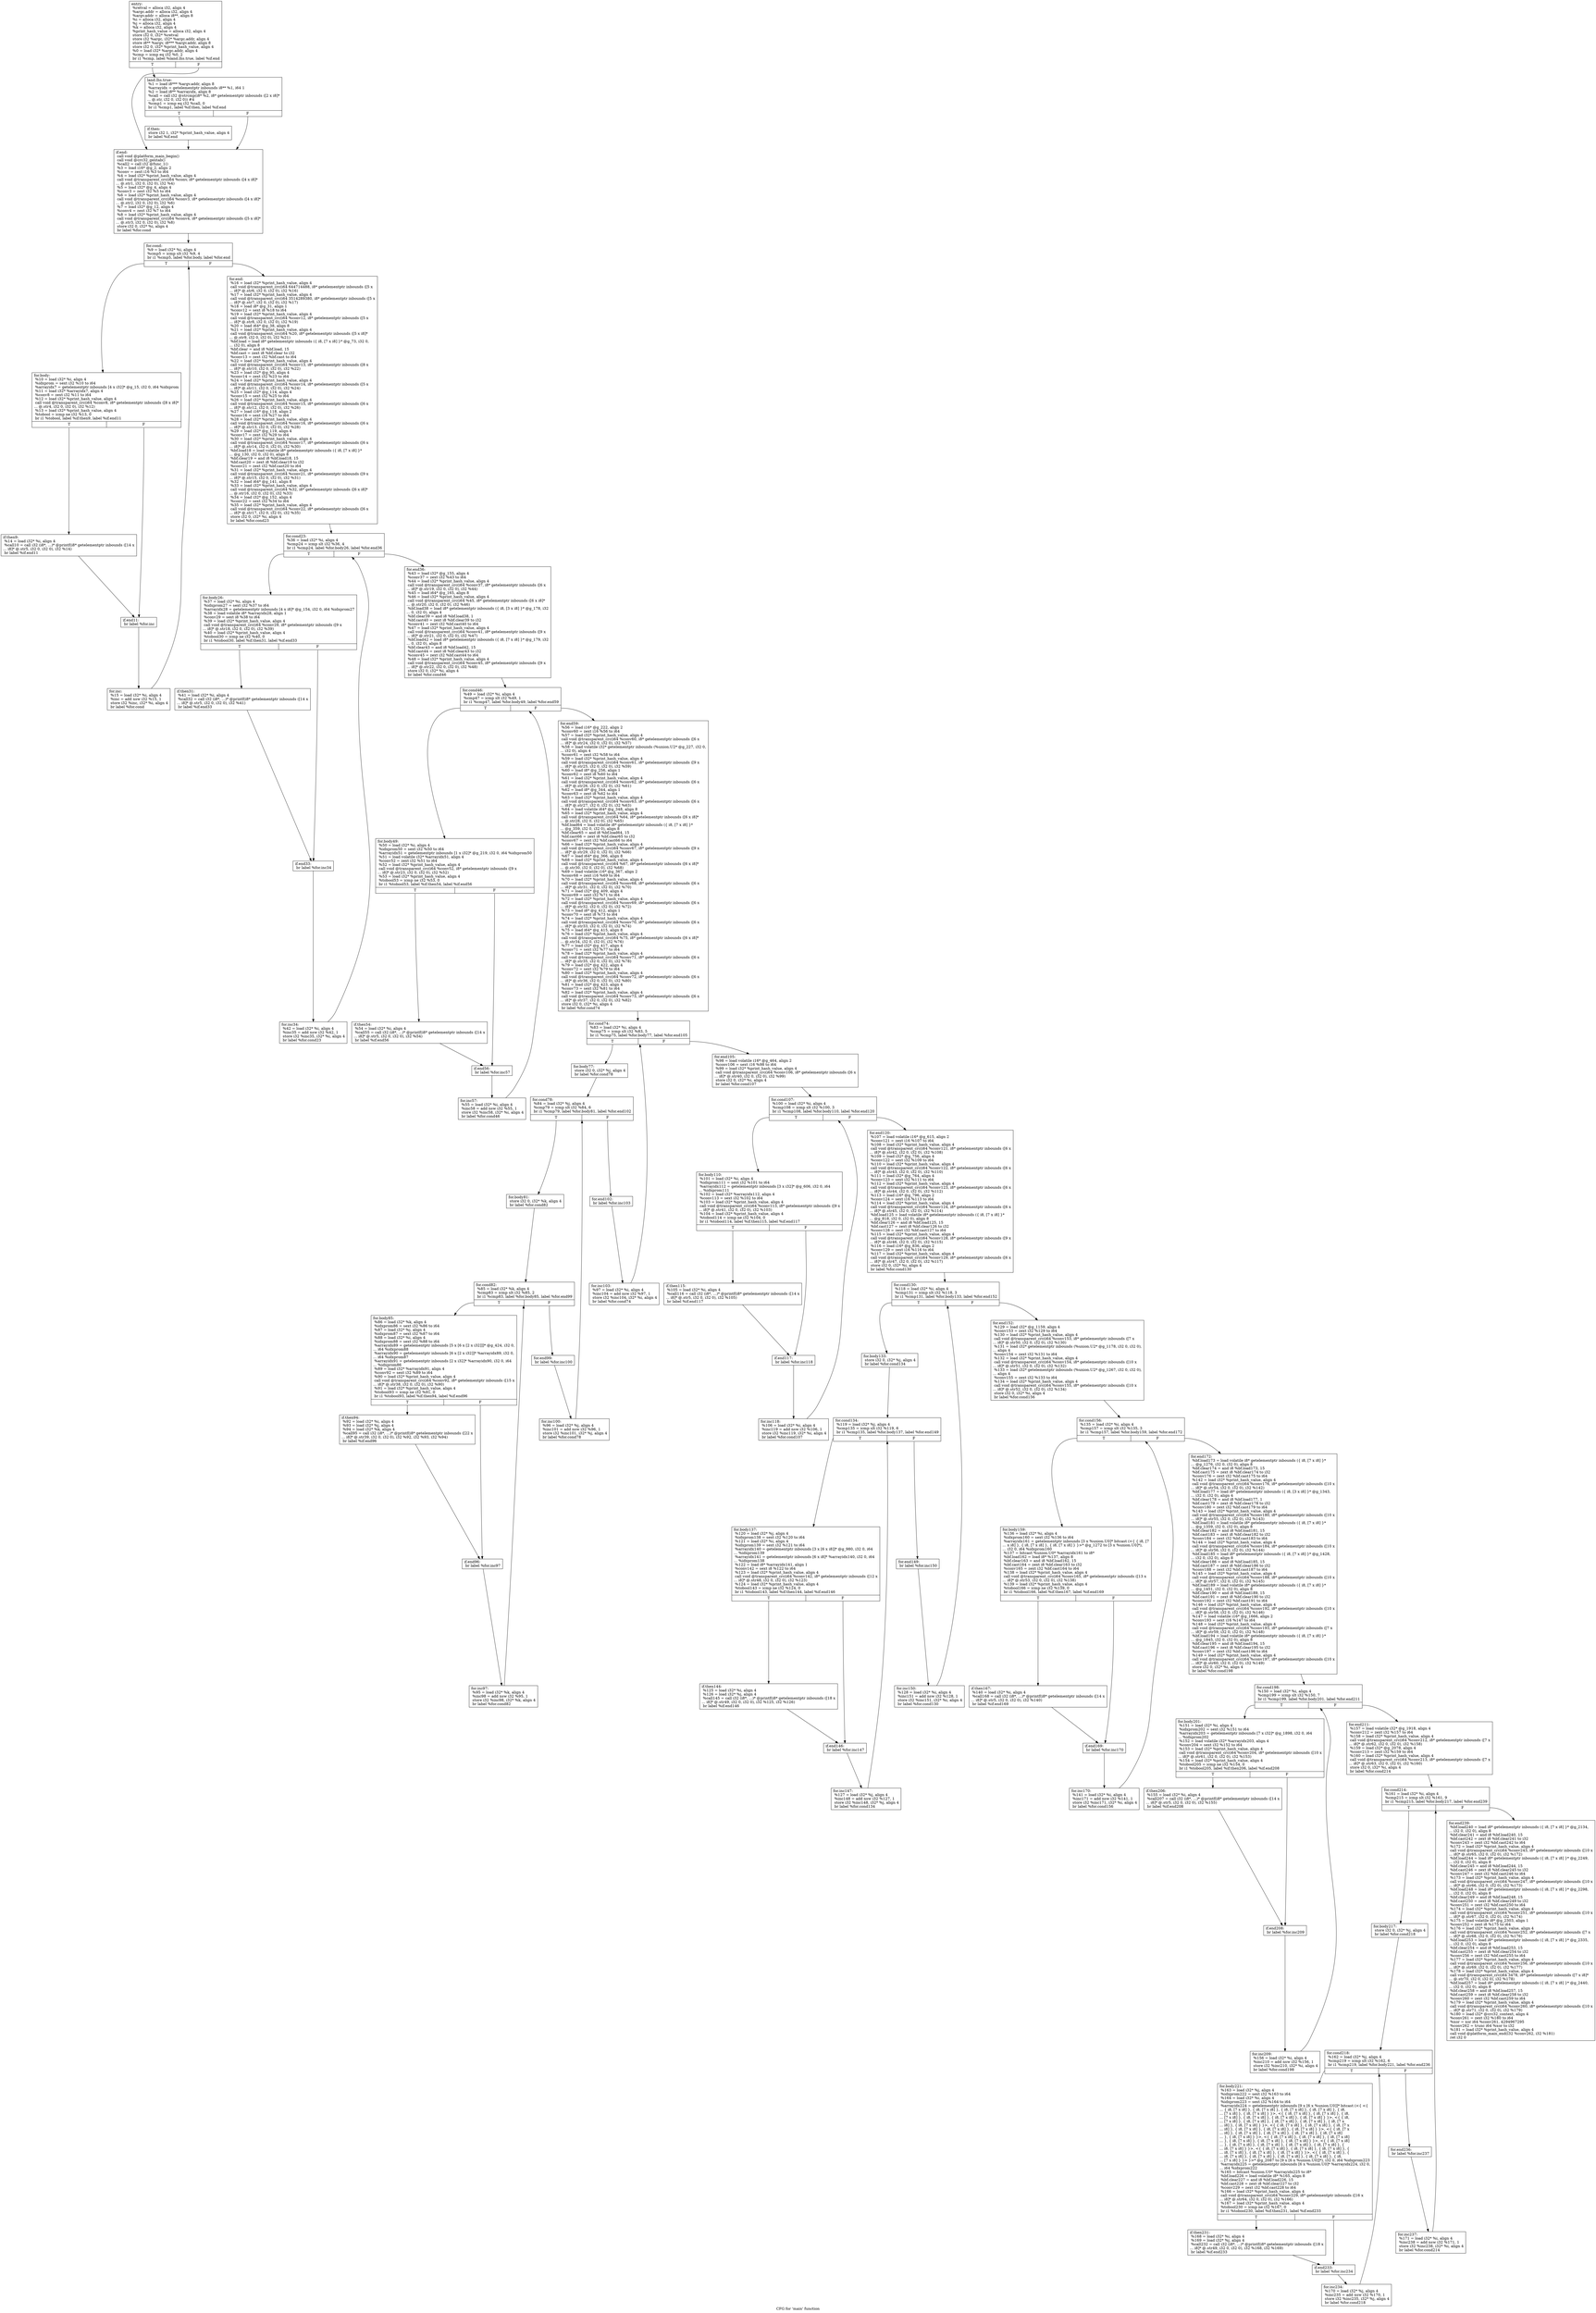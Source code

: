 digraph "CFG for 'main' function" {
	label="CFG for 'main' function";

	Node0xa8d9b20 [shape=record,label="{entry:\l  %retval = alloca i32, align 4\l  %argc.addr = alloca i32, align 4\l  %argv.addr = alloca i8**, align 8\l  %i = alloca i32, align 4\l  %j = alloca i32, align 4\l  %k = alloca i32, align 4\l  %print_hash_value = alloca i32, align 4\l  store i32 0, i32* %retval\l  store i32 %argc, i32* %argc.addr, align 4\l  store i8** %argv, i8*** %argv.addr, align 8\l  store i32 0, i32* %print_hash_value, align 4\l  %0 = load i32* %argc.addr, align 4\l  %cmp = icmp eq i32 %0, 2\l  br i1 %cmp, label %land.lhs.true, label %if.end\l|{<s0>T|<s1>F}}"];
	Node0xa8d9b20:s0 -> Node0xa8d9b50;
	Node0xa8d9b20:s1 -> Node0xa8d9bb0;
	Node0xa8d9b50 [shape=record,label="{land.lhs.true:                                    \l  %1 = load i8*** %argv.addr, align 8\l  %arrayidx = getelementptr inbounds i8** %1, i64 1\l  %2 = load i8** %arrayidx, align 8\l  %call = call i32 @strcmp(i8* %2, i8* getelementptr inbounds ([2 x i8]*\l... @.str, i32 0, i32 0)) #4\l  %cmp1 = icmp eq i32 %call, 0\l  br i1 %cmp1, label %if.then, label %if.end\l|{<s0>T|<s1>F}}"];
	Node0xa8d9b50:s0 -> Node0xa8d9b80;
	Node0xa8d9b50:s1 -> Node0xa8d9bb0;
	Node0xa8d9b80 [shape=record,label="{if.then:                                          \l  store i32 1, i32* %print_hash_value, align 4\l  br label %if.end\l}"];
	Node0xa8d9b80 -> Node0xa8d9bb0;
	Node0xa8d9bb0 [shape=record,label="{if.end:                                           \l  call void @platform_main_begin()\l  call void @crc32_gentab()\l  %call2 = call i32 @func_1()\l  %3 = load i16* @g_2, align 2\l  %conv = zext i16 %3 to i64\l  %4 = load i32* %print_hash_value, align 4\l  call void @transparent_crc(i64 %conv, i8* getelementptr inbounds ([4 x i8]*\l... @.str1, i32 0, i32 0), i32 %4)\l  %5 = load i32* @g_4, align 4\l  %conv3 = zext i32 %5 to i64\l  %6 = load i32* %print_hash_value, align 4\l  call void @transparent_crc(i64 %conv3, i8* getelementptr inbounds ([4 x i8]*\l... @.str2, i32 0, i32 0), i32 %6)\l  %7 = load i32* @g_12, align 4\l  %conv4 = zext i32 %7 to i64\l  %8 = load i32* %print_hash_value, align 4\l  call void @transparent_crc(i64 %conv4, i8* getelementptr inbounds ([5 x i8]*\l... @.str3, i32 0, i32 0), i32 %8)\l  store i32 0, i32* %i, align 4\l  br label %for.cond\l}"];
	Node0xa8d9bb0 -> Node0xa8d9be0;
	Node0xa8d9be0 [shape=record,label="{for.cond:                                         \l  %9 = load i32* %i, align 4\l  %cmp5 = icmp slt i32 %9, 4\l  br i1 %cmp5, label %for.body, label %for.end\l|{<s0>T|<s1>F}}"];
	Node0xa8d9be0:s0 -> Node0xa8d9c10;
	Node0xa8d9be0:s1 -> Node0xa8ab1f8;
	Node0xa8d9c10 [shape=record,label="{for.body:                                         \l  %10 = load i32* %i, align 4\l  %idxprom = sext i32 %10 to i64\l  %arrayidx7 = getelementptr inbounds [4 x i32]* @g_15, i32 0, i64 %idxprom\l  %11 = load i32* %arrayidx7, align 4\l  %conv8 = zext i32 %11 to i64\l  %12 = load i32* %print_hash_value, align 4\l  call void @transparent_crc(i64 %conv8, i8* getelementptr inbounds ([8 x i8]*\l... @.str4, i32 0, i32 0), i32 %12)\l  %13 = load i32* %print_hash_value, align 4\l  %tobool = icmp ne i32 %13, 0\l  br i1 %tobool, label %if.then9, label %if.end11\l|{<s0>T|<s1>F}}"];
	Node0xa8d9c10:s0 -> Node0xa8d9c40;
	Node0xa8d9c10:s1 -> Node0xa8d9c70;
	Node0xa8d9c40 [shape=record,label="{if.then9:                                         \l  %14 = load i32* %i, align 4\l  %call10 = call i32 (i8*, ...)* @printf(i8* getelementptr inbounds ([14 x\l... i8]* @.str5, i32 0, i32 0), i32 %14)\l  br label %if.end11\l}"];
	Node0xa8d9c40 -> Node0xa8d9c70;
	Node0xa8d9c70 [shape=record,label="{if.end11:                                         \l  br label %for.inc\l}"];
	Node0xa8d9c70 -> Node0xa8d9ca0;
	Node0xa8d9ca0 [shape=record,label="{for.inc:                                          \l  %15 = load i32* %i, align 4\l  %inc = add nsw i32 %15, 1\l  store i32 %inc, i32* %i, align 4\l  br label %for.cond\l}"];
	Node0xa8d9ca0 -> Node0xa8d9be0;
	Node0xa8ab1f8 [shape=record,label="{for.end:                                          \l  %16 = load i32* %print_hash_value, align 4\l  call void @transparent_crc(i64 644714488, i8* getelementptr inbounds ([5 x\l... i8]* @.str6, i32 0, i32 0), i32 %16)\l  %17 = load i32* %print_hash_value, align 4\l  call void @transparent_crc(i64 3514289380, i8* getelementptr inbounds ([5 x\l... i8]* @.str7, i32 0, i32 0), i32 %17)\l  %18 = load i8* @g_31, align 1\l  %conv12 = sext i8 %18 to i64\l  %19 = load i32* %print_hash_value, align 4\l  call void @transparent_crc(i64 %conv12, i8* getelementptr inbounds ([5 x\l... i8]* @.str8, i32 0, i32 0), i32 %19)\l  %20 = load i64* @g_38, align 8\l  %21 = load i32* %print_hash_value, align 4\l  call void @transparent_crc(i64 %20, i8* getelementptr inbounds ([5 x i8]*\l... @.str9, i32 0, i32 0), i32 %21)\l  %bf.load = load i8* getelementptr inbounds (\{ i8, [7 x i8] \}* @g_73, i32 0,\l... i32 0), align 8\l  %bf.clear = and i8 %bf.load, 15\l  %bf.cast = zext i8 %bf.clear to i32\l  %conv13 = zext i32 %bf.cast to i64\l  %22 = load i32* %print_hash_value, align 4\l  call void @transparent_crc(i64 %conv13, i8* getelementptr inbounds ([8 x\l... i8]* @.str10, i32 0, i32 0), i32 %22)\l  %23 = load i32* @g_95, align 4\l  %conv14 = zext i32 %23 to i64\l  %24 = load i32* %print_hash_value, align 4\l  call void @transparent_crc(i64 %conv14, i8* getelementptr inbounds ([5 x\l... i8]* @.str11, i32 0, i32 0), i32 %24)\l  %25 = load i32* @g_114, align 4\l  %conv15 = sext i32 %25 to i64\l  %26 = load i32* %print_hash_value, align 4\l  call void @transparent_crc(i64 %conv15, i8* getelementptr inbounds ([6 x\l... i8]* @.str12, i32 0, i32 0), i32 %26)\l  %27 = load i16* @g_118, align 2\l  %conv16 = sext i16 %27 to i64\l  %28 = load i32* %print_hash_value, align 4\l  call void @transparent_crc(i64 %conv16, i8* getelementptr inbounds ([6 x\l... i8]* @.str13, i32 0, i32 0), i32 %28)\l  %29 = load i32* @g_119, align 4\l  %conv17 = zext i32 %29 to i64\l  %30 = load i32* %print_hash_value, align 4\l  call void @transparent_crc(i64 %conv17, i8* getelementptr inbounds ([6 x\l... i8]* @.str14, i32 0, i32 0), i32 %30)\l  %bf.load18 = load volatile i8* getelementptr inbounds (\{ i8, [7 x i8] \}*\l... @g_130, i32 0, i32 0), align 8\l  %bf.clear19 = and i8 %bf.load18, 15\l  %bf.cast20 = zext i8 %bf.clear19 to i32\l  %conv21 = zext i32 %bf.cast20 to i64\l  %31 = load i32* %print_hash_value, align 4\l  call void @transparent_crc(i64 %conv21, i8* getelementptr inbounds ([9 x\l... i8]* @.str15, i32 0, i32 0), i32 %31)\l  %32 = load i64* @g_141, align 8\l  %33 = load i32* %print_hash_value, align 4\l  call void @transparent_crc(i64 %32, i8* getelementptr inbounds ([6 x i8]*\l... @.str16, i32 0, i32 0), i32 %33)\l  %34 = load i32* @g_152, align 4\l  %conv22 = sext i32 %34 to i64\l  %35 = load i32* %print_hash_value, align 4\l  call void @transparent_crc(i64 %conv22, i8* getelementptr inbounds ([6 x\l... i8]* @.str17, i32 0, i32 0), i32 %35)\l  store i32 0, i32* %i, align 4\l  br label %for.cond23\l}"];
	Node0xa8ab1f8 -> Node0xa8ab228;
	Node0xa8ab228 [shape=record,label="{for.cond23:                                       \l  %36 = load i32* %i, align 4\l  %cmp24 = icmp slt i32 %36, 4\l  br i1 %cmp24, label %for.body26, label %for.end36\l|{<s0>T|<s1>F}}"];
	Node0xa8ab228:s0 -> Node0xa8ab258;
	Node0xa8ab228:s1 -> Node0xa8ba318;
	Node0xa8ab258 [shape=record,label="{for.body26:                                       \l  %37 = load i32* %i, align 4\l  %idxprom27 = sext i32 %37 to i64\l  %arrayidx28 = getelementptr inbounds [4 x i8]* @g_154, i32 0, i64 %idxprom27\l  %38 = load volatile i8* %arrayidx28, align 1\l  %conv29 = sext i8 %38 to i64\l  %39 = load i32* %print_hash_value, align 4\l  call void @transparent_crc(i64 %conv29, i8* getelementptr inbounds ([9 x\l... i8]* @.str18, i32 0, i32 0), i32 %39)\l  %40 = load i32* %print_hash_value, align 4\l  %tobool30 = icmp ne i32 %40, 0\l  br i1 %tobool30, label %if.then31, label %if.end33\l|{<s0>T|<s1>F}}"];
	Node0xa8ab258:s0 -> Node0xa8ab288;
	Node0xa8ab258:s1 -> Node0xa8ab2b8;
	Node0xa8ab288 [shape=record,label="{if.then31:                                        \l  %41 = load i32* %i, align 4\l  %call32 = call i32 (i8*, ...)* @printf(i8* getelementptr inbounds ([14 x\l... i8]* @.str5, i32 0, i32 0), i32 %41)\l  br label %if.end33\l}"];
	Node0xa8ab288 -> Node0xa8ab2b8;
	Node0xa8ab2b8 [shape=record,label="{if.end33:                                         \l  br label %for.inc34\l}"];
	Node0xa8ab2b8 -> Node0xa8ba2e8;
	Node0xa8ba2e8 [shape=record,label="{for.inc34:                                        \l  %42 = load i32* %i, align 4\l  %inc35 = add nsw i32 %42, 1\l  store i32 %inc35, i32* %i, align 4\l  br label %for.cond23\l}"];
	Node0xa8ba2e8 -> Node0xa8ab228;
	Node0xa8ba318 [shape=record,label="{for.end36:                                        \l  %43 = load i32* @g_155, align 4\l  %conv37 = zext i32 %43 to i64\l  %44 = load i32* %print_hash_value, align 4\l  call void @transparent_crc(i64 %conv37, i8* getelementptr inbounds ([6 x\l... i8]* @.str19, i32 0, i32 0), i32 %44)\l  %45 = load i64* @g_165, align 8\l  %46 = load i32* %print_hash_value, align 4\l  call void @transparent_crc(i64 %45, i8* getelementptr inbounds ([6 x i8]*\l... @.str20, i32 0, i32 0), i32 %46)\l  %bf.load38 = load i8* getelementptr inbounds (\{ i8, [3 x i8] \}* @g_178, i32\l... 0, i32 0), align 4\l  %bf.clear39 = and i8 %bf.load38, 1\l  %bf.cast40 = zext i8 %bf.clear39 to i32\l  %conv41 = zext i32 %bf.cast40 to i64\l  %47 = load i32* %print_hash_value, align 4\l  call void @transparent_crc(i64 %conv41, i8* getelementptr inbounds ([9 x\l... i8]* @.str21, i32 0, i32 0), i32 %47)\l  %bf.load42 = load i8* getelementptr inbounds (\{ i8, [7 x i8] \}* @g_179, i32\l... 0, i32 0), align 8\l  %bf.clear43 = and i8 %bf.load42, 15\l  %bf.cast44 = zext i8 %bf.clear43 to i32\l  %conv45 = zext i32 %bf.cast44 to i64\l  %48 = load i32* %print_hash_value, align 4\l  call void @transparent_crc(i64 %conv45, i8* getelementptr inbounds ([9 x\l... i8]* @.str22, i32 0, i32 0), i32 %48)\l  store i32 0, i32* %i, align 4\l  br label %for.cond46\l}"];
	Node0xa8ba318 -> Node0xa8ba348;
	Node0xa8ba348 [shape=record,label="{for.cond46:                                       \l  %49 = load i32* %i, align 4\l  %cmp47 = icmp slt i32 %49, 1\l  br i1 %cmp47, label %for.body49, label %for.end59\l|{<s0>T|<s1>F}}"];
	Node0xa8ba348:s0 -> Node0xa8ba378;
	Node0xa8ba348:s1 -> Node0xa8ba438;
	Node0xa8ba378 [shape=record,label="{for.body49:                                       \l  %50 = load i32* %i, align 4\l  %idxprom50 = sext i32 %50 to i64\l  %arrayidx51 = getelementptr inbounds [1 x i32]* @g_219, i32 0, i64 %idxprom50\l  %51 = load volatile i32* %arrayidx51, align 4\l  %conv52 = zext i32 %51 to i64\l  %52 = load i32* %print_hash_value, align 4\l  call void @transparent_crc(i64 %conv52, i8* getelementptr inbounds ([9 x\l... i8]* @.str23, i32 0, i32 0), i32 %52)\l  %53 = load i32* %print_hash_value, align 4\l  %tobool53 = icmp ne i32 %53, 0\l  br i1 %tobool53, label %if.then54, label %if.end56\l|{<s0>T|<s1>F}}"];
	Node0xa8ba378:s0 -> Node0xa8ba3a8;
	Node0xa8ba378:s1 -> Node0xa8ba3d8;
	Node0xa8ba3a8 [shape=record,label="{if.then54:                                        \l  %54 = load i32* %i, align 4\l  %call55 = call i32 (i8*, ...)* @printf(i8* getelementptr inbounds ([14 x\l... i8]* @.str5, i32 0, i32 0), i32 %54)\l  br label %if.end56\l}"];
	Node0xa8ba3a8 -> Node0xa8ba3d8;
	Node0xa8ba3d8 [shape=record,label="{if.end56:                                         \l  br label %for.inc57\l}"];
	Node0xa8ba3d8 -> Node0xa8ba408;
	Node0xa8ba408 [shape=record,label="{for.inc57:                                        \l  %55 = load i32* %i, align 4\l  %inc58 = add nsw i32 %55, 1\l  store i32 %inc58, i32* %i, align 4\l  br label %for.cond46\l}"];
	Node0xa8ba408 -> Node0xa8ba348;
	Node0xa8ba438 [shape=record,label="{for.end59:                                        \l  %56 = load i16* @g_222, align 2\l  %conv60 = zext i16 %56 to i64\l  %57 = load i32* %print_hash_value, align 4\l  call void @transparent_crc(i64 %conv60, i8* getelementptr inbounds ([6 x\l... i8]* @.str24, i32 0, i32 0), i32 %57)\l  %58 = load volatile i32* getelementptr inbounds (%union.U2* @g_227, i32 0,\l... i32 0), align 4\l  %conv61 = zext i32 %58 to i64\l  %59 = load i32* %print_hash_value, align 4\l  call void @transparent_crc(i64 %conv61, i8* getelementptr inbounds ([9 x\l... i8]* @.str25, i32 0, i32 0), i32 %59)\l  %60 = load i8* @g_256, align 1\l  %conv62 = zext i8 %60 to i64\l  %61 = load i32* %print_hash_value, align 4\l  call void @transparent_crc(i64 %conv62, i8* getelementptr inbounds ([6 x\l... i8]* @.str26, i32 0, i32 0), i32 %61)\l  %62 = load i8* @g_344, align 1\l  %conv63 = zext i8 %62 to i64\l  %63 = load i32* %print_hash_value, align 4\l  call void @transparent_crc(i64 %conv63, i8* getelementptr inbounds ([6 x\l... i8]* @.str27, i32 0, i32 0), i32 %63)\l  %64 = load volatile i64* @g_348, align 8\l  %65 = load i32* %print_hash_value, align 4\l  call void @transparent_crc(i64 %64, i8* getelementptr inbounds ([6 x i8]*\l... @.str28, i32 0, i32 0), i32 %65)\l  %bf.load64 = load volatile i8* getelementptr inbounds (\{ i8, [7 x i8] \}*\l... @g_359, i32 0, i32 0), align 8\l  %bf.clear65 = and i8 %bf.load64, 15\l  %bf.cast66 = zext i8 %bf.clear65 to i32\l  %conv67 = zext i32 %bf.cast66 to i64\l  %66 = load i32* %print_hash_value, align 4\l  call void @transparent_crc(i64 %conv67, i8* getelementptr inbounds ([9 x\l... i8]* @.str29, i32 0, i32 0), i32 %66)\l  %67 = load i64* @g_366, align 8\l  %68 = load i32* %print_hash_value, align 4\l  call void @transparent_crc(i64 %67, i8* getelementptr inbounds ([6 x i8]*\l... @.str30, i32 0, i32 0), i32 %68)\l  %69 = load volatile i16* @g_367, align 2\l  %conv68 = zext i16 %69 to i64\l  %70 = load i32* %print_hash_value, align 4\l  call void @transparent_crc(i64 %conv68, i8* getelementptr inbounds ([6 x\l... i8]* @.str31, i32 0, i32 0), i32 %70)\l  %71 = load i32* @g_409, align 4\l  %conv69 = sext i32 %71 to i64\l  %72 = load i32* %print_hash_value, align 4\l  call void @transparent_crc(i64 %conv69, i8* getelementptr inbounds ([6 x\l... i8]* @.str32, i32 0, i32 0), i32 %72)\l  %73 = load i8* @g_412, align 1\l  %conv70 = sext i8 %73 to i64\l  %74 = load i32* %print_hash_value, align 4\l  call void @transparent_crc(i64 %conv70, i8* getelementptr inbounds ([6 x\l... i8]* @.str33, i32 0, i32 0), i32 %74)\l  %75 = load i64* @g_415, align 8\l  %76 = load i32* %print_hash_value, align 4\l  call void @transparent_crc(i64 %75, i8* getelementptr inbounds ([6 x i8]*\l... @.str34, i32 0, i32 0), i32 %76)\l  %77 = load i32* @g_417, align 4\l  %conv71 = sext i32 %77 to i64\l  %78 = load i32* %print_hash_value, align 4\l  call void @transparent_crc(i64 %conv71, i8* getelementptr inbounds ([6 x\l... i8]* @.str35, i32 0, i32 0), i32 %78)\l  %79 = load i32* @g_422, align 4\l  %conv72 = sext i32 %79 to i64\l  %80 = load i32* %print_hash_value, align 4\l  call void @transparent_crc(i64 %conv72, i8* getelementptr inbounds ([6 x\l... i8]* @.str36, i32 0, i32 0), i32 %80)\l  %81 = load i32* @g_423, align 4\l  %conv73 = sext i32 %81 to i64\l  %82 = load i32* %print_hash_value, align 4\l  call void @transparent_crc(i64 %conv73, i8* getelementptr inbounds ([6 x\l... i8]* @.str37, i32 0, i32 0), i32 %82)\l  store i32 0, i32* %i, align 4\l  br label %for.cond74\l}"];
	Node0xa8ba438 -> Node0xa8ba468;
	Node0xa8ba468 [shape=record,label="{for.cond74:                                       \l  %83 = load i32* %i, align 4\l  %cmp75 = icmp slt i32 %83, 5\l  br i1 %cmp75, label %for.body77, label %for.end105\l|{<s0>T|<s1>F}}"];
	Node0xa8ba468:s0 -> Node0xa8ba498;
	Node0xa8ba468:s1 -> Node0xa8ba6d8;
	Node0xa8ba498 [shape=record,label="{for.body77:                                       \l  store i32 0, i32* %j, align 4\l  br label %for.cond78\l}"];
	Node0xa8ba498 -> Node0xa8ba4c8;
	Node0xa8ba4c8 [shape=record,label="{for.cond78:                                       \l  %84 = load i32* %j, align 4\l  %cmp79 = icmp slt i32 %84, 6\l  br i1 %cmp79, label %for.body81, label %for.end102\l|{<s0>T|<s1>F}}"];
	Node0xa8ba4c8:s0 -> Node0xa8ba4f8;
	Node0xa8ba4c8:s1 -> Node0xa8ba678;
	Node0xa8ba4f8 [shape=record,label="{for.body81:                                       \l  store i32 0, i32* %k, align 4\l  br label %for.cond82\l}"];
	Node0xa8ba4f8 -> Node0xa8ba528;
	Node0xa8ba528 [shape=record,label="{for.cond82:                                       \l  %85 = load i32* %k, align 4\l  %cmp83 = icmp slt i32 %85, 2\l  br i1 %cmp83, label %for.body85, label %for.end99\l|{<s0>T|<s1>F}}"];
	Node0xa8ba528:s0 -> Node0xa8ba558;
	Node0xa8ba528:s1 -> Node0xa8ba618;
	Node0xa8ba558 [shape=record,label="{for.body85:                                       \l  %86 = load i32* %k, align 4\l  %idxprom86 = sext i32 %86 to i64\l  %87 = load i32* %j, align 4\l  %idxprom87 = sext i32 %87 to i64\l  %88 = load i32* %i, align 4\l  %idxprom88 = sext i32 %88 to i64\l  %arrayidx89 = getelementptr inbounds [5 x [6 x [2 x i32]]]* @g_424, i32 0,\l... i64 %idxprom88\l  %arrayidx90 = getelementptr inbounds [6 x [2 x i32]]* %arrayidx89, i32 0,\l... i64 %idxprom87\l  %arrayidx91 = getelementptr inbounds [2 x i32]* %arrayidx90, i32 0, i64\l... %idxprom86\l  %89 = load i32* %arrayidx91, align 4\l  %conv92 = sext i32 %89 to i64\l  %90 = load i32* %print_hash_value, align 4\l  call void @transparent_crc(i64 %conv92, i8* getelementptr inbounds ([15 x\l... i8]* @.str38, i32 0, i32 0), i32 %90)\l  %91 = load i32* %print_hash_value, align 4\l  %tobool93 = icmp ne i32 %91, 0\l  br i1 %tobool93, label %if.then94, label %if.end96\l|{<s0>T|<s1>F}}"];
	Node0xa8ba558:s0 -> Node0xa8ba588;
	Node0xa8ba558:s1 -> Node0xa8ba5b8;
	Node0xa8ba588 [shape=record,label="{if.then94:                                        \l  %92 = load i32* %i, align 4\l  %93 = load i32* %j, align 4\l  %94 = load i32* %k, align 4\l  %call95 = call i32 (i8*, ...)* @printf(i8* getelementptr inbounds ([22 x\l... i8]* @.str39, i32 0, i32 0), i32 %92, i32 %93, i32 %94)\l  br label %if.end96\l}"];
	Node0xa8ba588 -> Node0xa8ba5b8;
	Node0xa8ba5b8 [shape=record,label="{if.end96:                                         \l  br label %for.inc97\l}"];
	Node0xa8ba5b8 -> Node0xa8ba5e8;
	Node0xa8ba5e8 [shape=record,label="{for.inc97:                                        \l  %95 = load i32* %k, align 4\l  %inc98 = add nsw i32 %95, 1\l  store i32 %inc98, i32* %k, align 4\l  br label %for.cond82\l}"];
	Node0xa8ba5e8 -> Node0xa8ba528;
	Node0xa8ba618 [shape=record,label="{for.end99:                                        \l  br label %for.inc100\l}"];
	Node0xa8ba618 -> Node0xa8ba648;
	Node0xa8ba648 [shape=record,label="{for.inc100:                                       \l  %96 = load i32* %j, align 4\l  %inc101 = add nsw i32 %96, 1\l  store i32 %inc101, i32* %j, align 4\l  br label %for.cond78\l}"];
	Node0xa8ba648 -> Node0xa8ba4c8;
	Node0xa8ba678 [shape=record,label="{for.end102:                                       \l  br label %for.inc103\l}"];
	Node0xa8ba678 -> Node0xa8ba6a8;
	Node0xa8ba6a8 [shape=record,label="{for.inc103:                                       \l  %97 = load i32* %i, align 4\l  %inc104 = add nsw i32 %97, 1\l  store i32 %inc104, i32* %i, align 4\l  br label %for.cond74\l}"];
	Node0xa8ba6a8 -> Node0xa8ba468;
	Node0xa8ba6d8 [shape=record,label="{for.end105:                                       \l  %98 = load volatile i16* @g_464, align 2\l  %conv106 = sext i16 %98 to i64\l  %99 = load i32* %print_hash_value, align 4\l  call void @transparent_crc(i64 %conv106, i8* getelementptr inbounds ([6 x\l... i8]* @.str40, i32 0, i32 0), i32 %99)\l  store i32 0, i32* %i, align 4\l  br label %for.cond107\l}"];
	Node0xa8ba6d8 -> Node0xa8ba708;
	Node0xa8ba708 [shape=record,label="{for.cond107:                                      \l  %100 = load i32* %i, align 4\l  %cmp108 = icmp slt i32 %100, 3\l  br i1 %cmp108, label %for.body110, label %for.end120\l|{<s0>T|<s1>F}}"];
	Node0xa8ba708:s0 -> Node0xa8ba738;
	Node0xa8ba708:s1 -> Node0xa8ba7f8;
	Node0xa8ba738 [shape=record,label="{for.body110:                                      \l  %101 = load i32* %i, align 4\l  %idxprom111 = sext i32 %101 to i64\l  %arrayidx112 = getelementptr inbounds [3 x i32]* @g_606, i32 0, i64\l... %idxprom111\l  %102 = load i32* %arrayidx112, align 4\l  %conv113 = sext i32 %102 to i64\l  %103 = load i32* %print_hash_value, align 4\l  call void @transparent_crc(i64 %conv113, i8* getelementptr inbounds ([9 x\l... i8]* @.str41, i32 0, i32 0), i32 %103)\l  %104 = load i32* %print_hash_value, align 4\l  %tobool114 = icmp ne i32 %104, 0\l  br i1 %tobool114, label %if.then115, label %if.end117\l|{<s0>T|<s1>F}}"];
	Node0xa8ba738:s0 -> Node0xa8ba768;
	Node0xa8ba738:s1 -> Node0xa8ba798;
	Node0xa8ba768 [shape=record,label="{if.then115:                                       \l  %105 = load i32* %i, align 4\l  %call116 = call i32 (i8*, ...)* @printf(i8* getelementptr inbounds ([14 x\l... i8]* @.str5, i32 0, i32 0), i32 %105)\l  br label %if.end117\l}"];
	Node0xa8ba768 -> Node0xa8ba798;
	Node0xa8ba798 [shape=record,label="{if.end117:                                        \l  br label %for.inc118\l}"];
	Node0xa8ba798 -> Node0xa8ba7c8;
	Node0xa8ba7c8 [shape=record,label="{for.inc118:                                       \l  %106 = load i32* %i, align 4\l  %inc119 = add nsw i32 %106, 1\l  store i32 %inc119, i32* %i, align 4\l  br label %for.cond107\l}"];
	Node0xa8ba7c8 -> Node0xa8ba708;
	Node0xa8ba7f8 [shape=record,label="{for.end120:                                       \l  %107 = load volatile i16* @g_615, align 2\l  %conv121 = zext i16 %107 to i64\l  %108 = load i32* %print_hash_value, align 4\l  call void @transparent_crc(i64 %conv121, i8* getelementptr inbounds ([6 x\l... i8]* @.str42, i32 0, i32 0), i32 %108)\l  %109 = load i32* @g_756, align 4\l  %conv122 = sext i32 %109 to i64\l  %110 = load i32* %print_hash_value, align 4\l  call void @transparent_crc(i64 %conv122, i8* getelementptr inbounds ([6 x\l... i8]* @.str43, i32 0, i32 0), i32 %110)\l  %111 = load i32* @g_764, align 4\l  %conv123 = sext i32 %111 to i64\l  %112 = load i32* %print_hash_value, align 4\l  call void @transparent_crc(i64 %conv123, i8* getelementptr inbounds ([6 x\l... i8]* @.str44, i32 0, i32 0), i32 %112)\l  %113 = load i16* @g_796, align 2\l  %conv124 = sext i16 %113 to i64\l  %114 = load i32* %print_hash_value, align 4\l  call void @transparent_crc(i64 %conv124, i8* getelementptr inbounds ([6 x\l... i8]* @.str45, i32 0, i32 0), i32 %114)\l  %bf.load125 = load volatile i8* getelementptr inbounds (\{ i8, [7 x i8] \}*\l... @g_818, i32 0, i32 0), align 8\l  %bf.clear126 = and i8 %bf.load125, 15\l  %bf.cast127 = zext i8 %bf.clear126 to i32\l  %conv128 = zext i32 %bf.cast127 to i64\l  %115 = load i32* %print_hash_value, align 4\l  call void @transparent_crc(i64 %conv128, i8* getelementptr inbounds ([9 x\l... i8]* @.str46, i32 0, i32 0), i32 %115)\l  %116 = load i16* @g_836, align 2\l  %conv129 = zext i16 %116 to i64\l  %117 = load i32* %print_hash_value, align 4\l  call void @transparent_crc(i64 %conv129, i8* getelementptr inbounds ([6 x\l... i8]* @.str47, i32 0, i32 0), i32 %117)\l  store i32 0, i32* %i, align 4\l  br label %for.cond130\l}"];
	Node0xa8ba7f8 -> Node0xa8ba828;
	Node0xa8ba828 [shape=record,label="{for.cond130:                                      \l  %118 = load i32* %i, align 4\l  %cmp131 = icmp slt i32 %118, 3\l  br i1 %cmp131, label %for.body133, label %for.end152\l|{<s0>T|<s1>F}}"];
	Node0xa8ba828:s0 -> Node0xa8ba858;
	Node0xa8ba828:s1 -> Node0xa8ba9d8;
	Node0xa8ba858 [shape=record,label="{for.body133:                                      \l  store i32 0, i32* %j, align 4\l  br label %for.cond134\l}"];
	Node0xa8ba858 -> Node0xa8ba888;
	Node0xa8ba888 [shape=record,label="{for.cond134:                                      \l  %119 = load i32* %j, align 4\l  %cmp135 = icmp slt i32 %119, 6\l  br i1 %cmp135, label %for.body137, label %for.end149\l|{<s0>T|<s1>F}}"];
	Node0xa8ba888:s0 -> Node0xa8ba8b8;
	Node0xa8ba888:s1 -> Node0xa8ba978;
	Node0xa8ba8b8 [shape=record,label="{for.body137:                                      \l  %120 = load i32* %j, align 4\l  %idxprom138 = sext i32 %120 to i64\l  %121 = load i32* %i, align 4\l  %idxprom139 = sext i32 %121 to i64\l  %arrayidx140 = getelementptr inbounds [3 x [6 x i8]]* @g_980, i32 0, i64\l... %idxprom139\l  %arrayidx141 = getelementptr inbounds [6 x i8]* %arrayidx140, i32 0, i64\l... %idxprom138\l  %122 = load i8* %arrayidx141, align 1\l  %conv142 = sext i8 %122 to i64\l  %123 = load i32* %print_hash_value, align 4\l  call void @transparent_crc(i64 %conv142, i8* getelementptr inbounds ([12 x\l... i8]* @.str48, i32 0, i32 0), i32 %123)\l  %124 = load i32* %print_hash_value, align 4\l  %tobool143 = icmp ne i32 %124, 0\l  br i1 %tobool143, label %if.then144, label %if.end146\l|{<s0>T|<s1>F}}"];
	Node0xa8ba8b8:s0 -> Node0xa8ba8e8;
	Node0xa8ba8b8:s1 -> Node0xa8ba918;
	Node0xa8ba8e8 [shape=record,label="{if.then144:                                       \l  %125 = load i32* %i, align 4\l  %126 = load i32* %j, align 4\l  %call145 = call i32 (i8*, ...)* @printf(i8* getelementptr inbounds ([18 x\l... i8]* @.str49, i32 0, i32 0), i32 %125, i32 %126)\l  br label %if.end146\l}"];
	Node0xa8ba8e8 -> Node0xa8ba918;
	Node0xa8ba918 [shape=record,label="{if.end146:                                        \l  br label %for.inc147\l}"];
	Node0xa8ba918 -> Node0xa8ba948;
	Node0xa8ba948 [shape=record,label="{for.inc147:                                       \l  %127 = load i32* %j, align 4\l  %inc148 = add nsw i32 %127, 1\l  store i32 %inc148, i32* %j, align 4\l  br label %for.cond134\l}"];
	Node0xa8ba948 -> Node0xa8ba888;
	Node0xa8ba978 [shape=record,label="{for.end149:                                       \l  br label %for.inc150\l}"];
	Node0xa8ba978 -> Node0xa8ba9a8;
	Node0xa8ba9a8 [shape=record,label="{for.inc150:                                       \l  %128 = load i32* %i, align 4\l  %inc151 = add nsw i32 %128, 1\l  store i32 %inc151, i32* %i, align 4\l  br label %for.cond130\l}"];
	Node0xa8ba9a8 -> Node0xa8ba828;
	Node0xa8ba9d8 [shape=record,label="{for.end152:                                       \l  %129 = load i32* @g_1159, align 4\l  %conv153 = zext i32 %129 to i64\l  %130 = load i32* %print_hash_value, align 4\l  call void @transparent_crc(i64 %conv153, i8* getelementptr inbounds ([7 x\l... i8]* @.str50, i32 0, i32 0), i32 %130)\l  %131 = load i32* getelementptr inbounds (%union.U2* @g_1178, i32 0, i32 0),\l... align 4\l  %conv154 = zext i32 %131 to i64\l  %132 = load i32* %print_hash_value, align 4\l  call void @transparent_crc(i64 %conv154, i8* getelementptr inbounds ([10 x\l... i8]* @.str51, i32 0, i32 0), i32 %132)\l  %133 = load i32* getelementptr inbounds (%union.U2* @g_1267, i32 0, i32 0),\l... align 4\l  %conv155 = zext i32 %133 to i64\l  %134 = load i32* %print_hash_value, align 4\l  call void @transparent_crc(i64 %conv155, i8* getelementptr inbounds ([10 x\l... i8]* @.str52, i32 0, i32 0), i32 %134)\l  store i32 0, i32* %i, align 4\l  br label %for.cond156\l}"];
	Node0xa8ba9d8 -> Node0xa8baa08;
	Node0xa8baa08 [shape=record,label="{for.cond156:                                      \l  %135 = load i32* %i, align 4\l  %cmp157 = icmp slt i32 %135, 3\l  br i1 %cmp157, label %for.body159, label %for.end172\l|{<s0>T|<s1>F}}"];
	Node0xa8baa08:s0 -> Node0xa8baa38;
	Node0xa8baa08:s1 -> Node0xa8da300;
	Node0xa8baa38 [shape=record,label="{for.body159:                                      \l  %136 = load i32* %i, align 4\l  %idxprom160 = sext i32 %136 to i64\l  %arrayidx161 = getelementptr inbounds [3 x %union.U0]* bitcast (\<\{ \{ i8, [7\l... x i8] \}, \{ i8, [7 x i8] \}, \{ i8, [7 x i8] \} \}\>* @g_1272 to [3 x %union.U0]*),\l... i32 0, i64 %idxprom160\l  %137 = bitcast %union.U0* %arrayidx161 to i8*\l  %bf.load162 = load i8* %137, align 8\l  %bf.clear163 = and i8 %bf.load162, 15\l  %bf.cast164 = zext i8 %bf.clear163 to i32\l  %conv165 = zext i32 %bf.cast164 to i64\l  %138 = load i32* %print_hash_value, align 4\l  call void @transparent_crc(i64 %conv165, i8* getelementptr inbounds ([13 x\l... i8]* @.str53, i32 0, i32 0), i32 %138)\l  %139 = load i32* %print_hash_value, align 4\l  %tobool166 = icmp ne i32 %139, 0\l  br i1 %tobool166, label %if.then167, label %if.end169\l|{<s0>T|<s1>F}}"];
	Node0xa8baa38:s0 -> Node0xa8baa68;
	Node0xa8baa38:s1 -> Node0xa8baa98;
	Node0xa8baa68 [shape=record,label="{if.then167:                                       \l  %140 = load i32* %i, align 4\l  %call168 = call i32 (i8*, ...)* @printf(i8* getelementptr inbounds ([14 x\l... i8]* @.str5, i32 0, i32 0), i32 %140)\l  br label %if.end169\l}"];
	Node0xa8baa68 -> Node0xa8baa98;
	Node0xa8baa98 [shape=record,label="{if.end169:                                        \l  br label %for.inc170\l}"];
	Node0xa8baa98 -> Node0xa8baac8;
	Node0xa8baac8 [shape=record,label="{for.inc170:                                       \l  %141 = load i32* %i, align 4\l  %inc171 = add nsw i32 %141, 1\l  store i32 %inc171, i32* %i, align 4\l  br label %for.cond156\l}"];
	Node0xa8baac8 -> Node0xa8baa08;
	Node0xa8da300 [shape=record,label="{for.end172:                                       \l  %bf.load173 = load volatile i8* getelementptr inbounds (\{ i8, [7 x i8] \}*\l... @g_1276, i32 0, i32 0), align 8\l  %bf.clear174 = and i8 %bf.load173, 15\l  %bf.cast175 = zext i8 %bf.clear174 to i32\l  %conv176 = zext i32 %bf.cast175 to i64\l  %142 = load i32* %print_hash_value, align 4\l  call void @transparent_crc(i64 %conv176, i8* getelementptr inbounds ([10 x\l... i8]* @.str54, i32 0, i32 0), i32 %142)\l  %bf.load177 = load i8* getelementptr inbounds (\{ i8, [3 x i8] \}* @g_1343,\l... i32 0, i32 0), align 4\l  %bf.clear178 = and i8 %bf.load177, 1\l  %bf.cast179 = zext i8 %bf.clear178 to i32\l  %conv180 = zext i32 %bf.cast179 to i64\l  %143 = load i32* %print_hash_value, align 4\l  call void @transparent_crc(i64 %conv180, i8* getelementptr inbounds ([10 x\l... i8]* @.str55, i32 0, i32 0), i32 %143)\l  %bf.load181 = load volatile i8* getelementptr inbounds (\{ i8, [7 x i8] \}*\l... @g_1359, i32 0, i32 0), align 8\l  %bf.clear182 = and i8 %bf.load181, 15\l  %bf.cast183 = zext i8 %bf.clear182 to i32\l  %conv184 = zext i32 %bf.cast183 to i64\l  %144 = load i32* %print_hash_value, align 4\l  call void @transparent_crc(i64 %conv184, i8* getelementptr inbounds ([10 x\l... i8]* @.str56, i32 0, i32 0), i32 %144)\l  %bf.load185 = load i8* getelementptr inbounds (\{ i8, [7 x i8] \}* @g_1428,\l... i32 0, i32 0), align 8\l  %bf.clear186 = and i8 %bf.load185, 15\l  %bf.cast187 = zext i8 %bf.clear186 to i32\l  %conv188 = zext i32 %bf.cast187 to i64\l  %145 = load i32* %print_hash_value, align 4\l  call void @transparent_crc(i64 %conv188, i8* getelementptr inbounds ([10 x\l... i8]* @.str57, i32 0, i32 0), i32 %145)\l  %bf.load189 = load volatile i8* getelementptr inbounds (\{ i8, [7 x i8] \}*\l... @g_1451, i32 0, i32 0), align 8\l  %bf.clear190 = and i8 %bf.load189, 15\l  %bf.cast191 = zext i8 %bf.clear190 to i32\l  %conv192 = zext i32 %bf.cast191 to i64\l  %146 = load i32* %print_hash_value, align 4\l  call void @transparent_crc(i64 %conv192, i8* getelementptr inbounds ([10 x\l... i8]* @.str58, i32 0, i32 0), i32 %146)\l  %147 = load volatile i16* @g_1666, align 2\l  %conv193 = sext i16 %147 to i64\l  %148 = load i32* %print_hash_value, align 4\l  call void @transparent_crc(i64 %conv193, i8* getelementptr inbounds ([7 x\l... i8]* @.str59, i32 0, i32 0), i32 %148)\l  %bf.load194 = load volatile i8* getelementptr inbounds (\{ i8, [7 x i8] \}*\l... @g_1845, i32 0, i32 0), align 8\l  %bf.clear195 = and i8 %bf.load194, 15\l  %bf.cast196 = zext i8 %bf.clear195 to i32\l  %conv197 = zext i32 %bf.cast196 to i64\l  %149 = load i32* %print_hash_value, align 4\l  call void @transparent_crc(i64 %conv197, i8* getelementptr inbounds ([10 x\l... i8]* @.str60, i32 0, i32 0), i32 %149)\l  store i32 0, i32* %i, align 4\l  br label %for.cond198\l}"];
	Node0xa8da300 -> Node0xa8da330;
	Node0xa8da330 [shape=record,label="{for.cond198:                                      \l  %150 = load i32* %i, align 4\l  %cmp199 = icmp slt i32 %150, 7\l  br i1 %cmp199, label %for.body201, label %for.end211\l|{<s0>T|<s1>F}}"];
	Node0xa8da330:s0 -> Node0xa8da360;
	Node0xa8da330:s1 -> Node0xa8da420;
	Node0xa8da360 [shape=record,label="{for.body201:                                      \l  %151 = load i32* %i, align 4\l  %idxprom202 = sext i32 %151 to i64\l  %arrayidx203 = getelementptr inbounds [7 x i32]* @g_1898, i32 0, i64\l... %idxprom202\l  %152 = load volatile i32* %arrayidx203, align 4\l  %conv204 = sext i32 %152 to i64\l  %153 = load i32* %print_hash_value, align 4\l  call void @transparent_crc(i64 %conv204, i8* getelementptr inbounds ([10 x\l... i8]* @.str61, i32 0, i32 0), i32 %153)\l  %154 = load i32* %print_hash_value, align 4\l  %tobool205 = icmp ne i32 %154, 0\l  br i1 %tobool205, label %if.then206, label %if.end208\l|{<s0>T|<s1>F}}"];
	Node0xa8da360:s0 -> Node0xa8da390;
	Node0xa8da360:s1 -> Node0xa8da3c0;
	Node0xa8da390 [shape=record,label="{if.then206:                                       \l  %155 = load i32* %i, align 4\l  %call207 = call i32 (i8*, ...)* @printf(i8* getelementptr inbounds ([14 x\l... i8]* @.str5, i32 0, i32 0), i32 %155)\l  br label %if.end208\l}"];
	Node0xa8da390 -> Node0xa8da3c0;
	Node0xa8da3c0 [shape=record,label="{if.end208:                                        \l  br label %for.inc209\l}"];
	Node0xa8da3c0 -> Node0xa8da3f0;
	Node0xa8da3f0 [shape=record,label="{for.inc209:                                       \l  %156 = load i32* %i, align 4\l  %inc210 = add nsw i32 %156, 1\l  store i32 %inc210, i32* %i, align 4\l  br label %for.cond198\l}"];
	Node0xa8da3f0 -> Node0xa8da330;
	Node0xa8da420 [shape=record,label="{for.end211:                                       \l  %157 = load volatile i32* @g_1918, align 4\l  %conv212 = zext i32 %157 to i64\l  %158 = load i32* %print_hash_value, align 4\l  call void @transparent_crc(i64 %conv212, i8* getelementptr inbounds ([7 x\l... i8]* @.str62, i32 0, i32 0), i32 %158)\l  %159 = load i32* @g_2078, align 4\l  %conv213 = zext i32 %159 to i64\l  %160 = load i32* %print_hash_value, align 4\l  call void @transparent_crc(i64 %conv213, i8* getelementptr inbounds ([7 x\l... i8]* @.str63, i32 0, i32 0), i32 %160)\l  store i32 0, i32* %i, align 4\l  br label %for.cond214\l}"];
	Node0xa8da420 -> Node0xa8da450;
	Node0xa8da450 [shape=record,label="{for.cond214:                                      \l  %161 = load i32* %i, align 4\l  %cmp215 = icmp slt i32 %161, 9\l  br i1 %cmp215, label %for.body217, label %for.end239\l|{<s0>T|<s1>F}}"];
	Node0xa8da450:s0 -> Node0xa8da480;
	Node0xa8da450:s1 -> Node0xa8da600;
	Node0xa8da480 [shape=record,label="{for.body217:                                      \l  store i32 0, i32* %j, align 4\l  br label %for.cond218\l}"];
	Node0xa8da480 -> Node0xa8da4b0;
	Node0xa8da4b0 [shape=record,label="{for.cond218:                                      \l  %162 = load i32* %j, align 4\l  %cmp219 = icmp slt i32 %162, 6\l  br i1 %cmp219, label %for.body221, label %for.end236\l|{<s0>T|<s1>F}}"];
	Node0xa8da4b0:s0 -> Node0xa8da4e0;
	Node0xa8da4b0:s1 -> Node0xa8da5a0;
	Node0xa8da4e0 [shape=record,label="{for.body221:                                      \l  %163 = load i32* %j, align 4\l  %idxprom222 = sext i32 %163 to i64\l  %164 = load i32* %i, align 4\l  %idxprom223 = sext i32 %164 to i64\l  %arrayidx224 = getelementptr inbounds [9 x [6 x %union.U0]]* bitcast (\<\{ \<\{\l... \{ i8, [7 x i8] \}, \{ i8, [7 x i8] \}, \{ i8, [7 x i8] \}, \{ i8, [7 x i8] \}, \{ i8,\l... [7 x i8] \}, \{ i8, [7 x i8] \} \}\>, \<\{ \{ i8, [7 x i8] \}, \{ i8, [7 x i8] \}, \{ i8,\l... [7 x i8] \}, \{ i8, [7 x i8] \}, \{ i8, [7 x i8] \}, \{ i8, [7 x i8] \} \}\>, \<\{ \{ i8,\l... [7 x i8] \}, \{ i8, [7 x i8] \}, \{ i8, [7 x i8] \}, \{ i8, [7 x i8] \}, \{ i8, [7 x\l... i8] \}, \{ i8, [7 x i8] \} \}\>, \<\{ \{ i8, [7 x i8] \}, \{ i8, [7 x i8] \}, \{ i8, [7 x\l... i8] \}, \{ i8, [7 x i8] \}, \{ i8, [7 x i8] \}, \{ i8, [7 x i8] \} \}\>, \<\{ \{ i8, [7 x\l... i8] \}, \{ i8, [7 x i8] \}, \{ i8, [7 x i8] \}, \{ i8, [7 x i8] \}, \{ i8, [7 x i8]\l... \}, \{ i8, [7 x i8] \} \}\>, \<\{ \{ i8, [7 x i8] \}, \{ i8, [7 x i8] \}, \{ i8, [7 x i8]\l... \}, \{ i8, [7 x i8] \}, \{ i8, [7 x i8] \}, \{ i8, [7 x i8] \} \}\>, \<\{ \{ i8, [7 x i8]\l... \}, \{ i8, [7 x i8] \}, \{ i8, [7 x i8] \}, \{ i8, [7 x i8] \}, \{ i8, [7 x i8] \}, \{\l... i8, [7 x i8] \} \}\>, \<\{ \{ i8, [7 x i8] \}, \{ i8, [7 x i8] \}, \{ i8, [7 x i8] \}, \{\l... i8, [7 x i8] \}, \{ i8, [7 x i8] \}, \{ i8, [7 x i8] \} \}\>, \<\{ \{ i8, [7 x i8] \}, \{\l... i8, [7 x i8] \}, \{ i8, [7 x i8] \}, \{ i8, [7 x i8] \}, \{ i8, [7 x i8] \}, \{ i8,\l... [7 x i8] \} \}\> \}\>* @g_2087 to [9 x [6 x %union.U0]]*), i32 0, i64 %idxprom223\l  %arrayidx225 = getelementptr inbounds [6 x %union.U0]* %arrayidx224, i32 0,\l... i64 %idxprom222\l  %165 = bitcast %union.U0* %arrayidx225 to i8*\l  %bf.load226 = load volatile i8* %165, align 8\l  %bf.clear227 = and i8 %bf.load226, 15\l  %bf.cast228 = zext i8 %bf.clear227 to i32\l  %conv229 = zext i32 %bf.cast228 to i64\l  %166 = load i32* %print_hash_value, align 4\l  call void @transparent_crc(i64 %conv229, i8* getelementptr inbounds ([16 x\l... i8]* @.str64, i32 0, i32 0), i32 %166)\l  %167 = load i32* %print_hash_value, align 4\l  %tobool230 = icmp ne i32 %167, 0\l  br i1 %tobool230, label %if.then231, label %if.end233\l|{<s0>T|<s1>F}}"];
	Node0xa8da4e0:s0 -> Node0xa8da510;
	Node0xa8da4e0:s1 -> Node0xa8da540;
	Node0xa8da510 [shape=record,label="{if.then231:                                       \l  %168 = load i32* %i, align 4\l  %169 = load i32* %j, align 4\l  %call232 = call i32 (i8*, ...)* @printf(i8* getelementptr inbounds ([18 x\l... i8]* @.str49, i32 0, i32 0), i32 %168, i32 %169)\l  br label %if.end233\l}"];
	Node0xa8da510 -> Node0xa8da540;
	Node0xa8da540 [shape=record,label="{if.end233:                                        \l  br label %for.inc234\l}"];
	Node0xa8da540 -> Node0xa8da570;
	Node0xa8da570 [shape=record,label="{for.inc234:                                       \l  %170 = load i32* %j, align 4\l  %inc235 = add nsw i32 %170, 1\l  store i32 %inc235, i32* %j, align 4\l  br label %for.cond218\l}"];
	Node0xa8da570 -> Node0xa8da4b0;
	Node0xa8da5a0 [shape=record,label="{for.end236:                                       \l  br label %for.inc237\l}"];
	Node0xa8da5a0 -> Node0xa8da5d0;
	Node0xa8da5d0 [shape=record,label="{for.inc237:                                       \l  %171 = load i32* %i, align 4\l  %inc238 = add nsw i32 %171, 1\l  store i32 %inc238, i32* %i, align 4\l  br label %for.cond214\l}"];
	Node0xa8da5d0 -> Node0xa8da450;
	Node0xa8da600 [shape=record,label="{for.end239:                                       \l  %bf.load240 = load i8* getelementptr inbounds (\{ i8, [7 x i8] \}* @g_2134,\l... i32 0, i32 0), align 8\l  %bf.clear241 = and i8 %bf.load240, 15\l  %bf.cast242 = zext i8 %bf.clear241 to i32\l  %conv243 = zext i32 %bf.cast242 to i64\l  %172 = load i32* %print_hash_value, align 4\l  call void @transparent_crc(i64 %conv243, i8* getelementptr inbounds ([10 x\l... i8]* @.str65, i32 0, i32 0), i32 %172)\l  %bf.load244 = load i8* getelementptr inbounds (\{ i8, [7 x i8] \}* @g_2249,\l... i32 0, i32 0), align 8\l  %bf.clear245 = and i8 %bf.load244, 15\l  %bf.cast246 = zext i8 %bf.clear245 to i32\l  %conv247 = zext i32 %bf.cast246 to i64\l  %173 = load i32* %print_hash_value, align 4\l  call void @transparent_crc(i64 %conv247, i8* getelementptr inbounds ([10 x\l... i8]* @.str66, i32 0, i32 0), i32 %173)\l  %bf.load248 = load i8* getelementptr inbounds (\{ i8, [7 x i8] \}* @g_2298,\l... i32 0, i32 0), align 8\l  %bf.clear249 = and i8 %bf.load248, 15\l  %bf.cast250 = zext i8 %bf.clear249 to i32\l  %conv251 = zext i32 %bf.cast250 to i64\l  %174 = load i32* %print_hash_value, align 4\l  call void @transparent_crc(i64 %conv251, i8* getelementptr inbounds ([10 x\l... i8]* @.str67, i32 0, i32 0), i32 %174)\l  %175 = load volatile i8* @g_2303, align 1\l  %conv252 = zext i8 %175 to i64\l  %176 = load i32* %print_hash_value, align 4\l  call void @transparent_crc(i64 %conv252, i8* getelementptr inbounds ([7 x\l... i8]* @.str68, i32 0, i32 0), i32 %176)\l  %bf.load253 = load i8* getelementptr inbounds (\{ i8, [7 x i8] \}* @g_2335,\l... i32 0, i32 0), align 8\l  %bf.clear254 = and i8 %bf.load253, 15\l  %bf.cast255 = zext i8 %bf.clear254 to i32\l  %conv256 = zext i32 %bf.cast255 to i64\l  %177 = load i32* %print_hash_value, align 4\l  call void @transparent_crc(i64 %conv256, i8* getelementptr inbounds ([10 x\l... i8]* @.str69, i32 0, i32 0), i32 %177)\l  %178 = load i32* %print_hash_value, align 4\l  call void @transparent_crc(i64 3478, i8* getelementptr inbounds ([7 x i8]*\l... @.str70, i32 0, i32 0), i32 %178)\l  %bf.load257 = load i8* getelementptr inbounds (\{ i8, [7 x i8] \}* @g_2440,\l... i32 0, i32 0), align 8\l  %bf.clear258 = and i8 %bf.load257, 15\l  %bf.cast259 = zext i8 %bf.clear258 to i32\l  %conv260 = zext i32 %bf.cast259 to i64\l  %179 = load i32* %print_hash_value, align 4\l  call void @transparent_crc(i64 %conv260, i8* getelementptr inbounds ([10 x\l... i8]* @.str71, i32 0, i32 0), i32 %179)\l  %180 = load i32* @crc32_context, align 4\l  %conv261 = zext i32 %180 to i64\l  %xor = xor i64 %conv261, 4294967295\l  %conv262 = trunc i64 %xor to i32\l  %181 = load i32* %print_hash_value, align 4\l  call void @platform_main_end(i32 %conv262, i32 %181)\l  ret i32 0\l}"];
}
